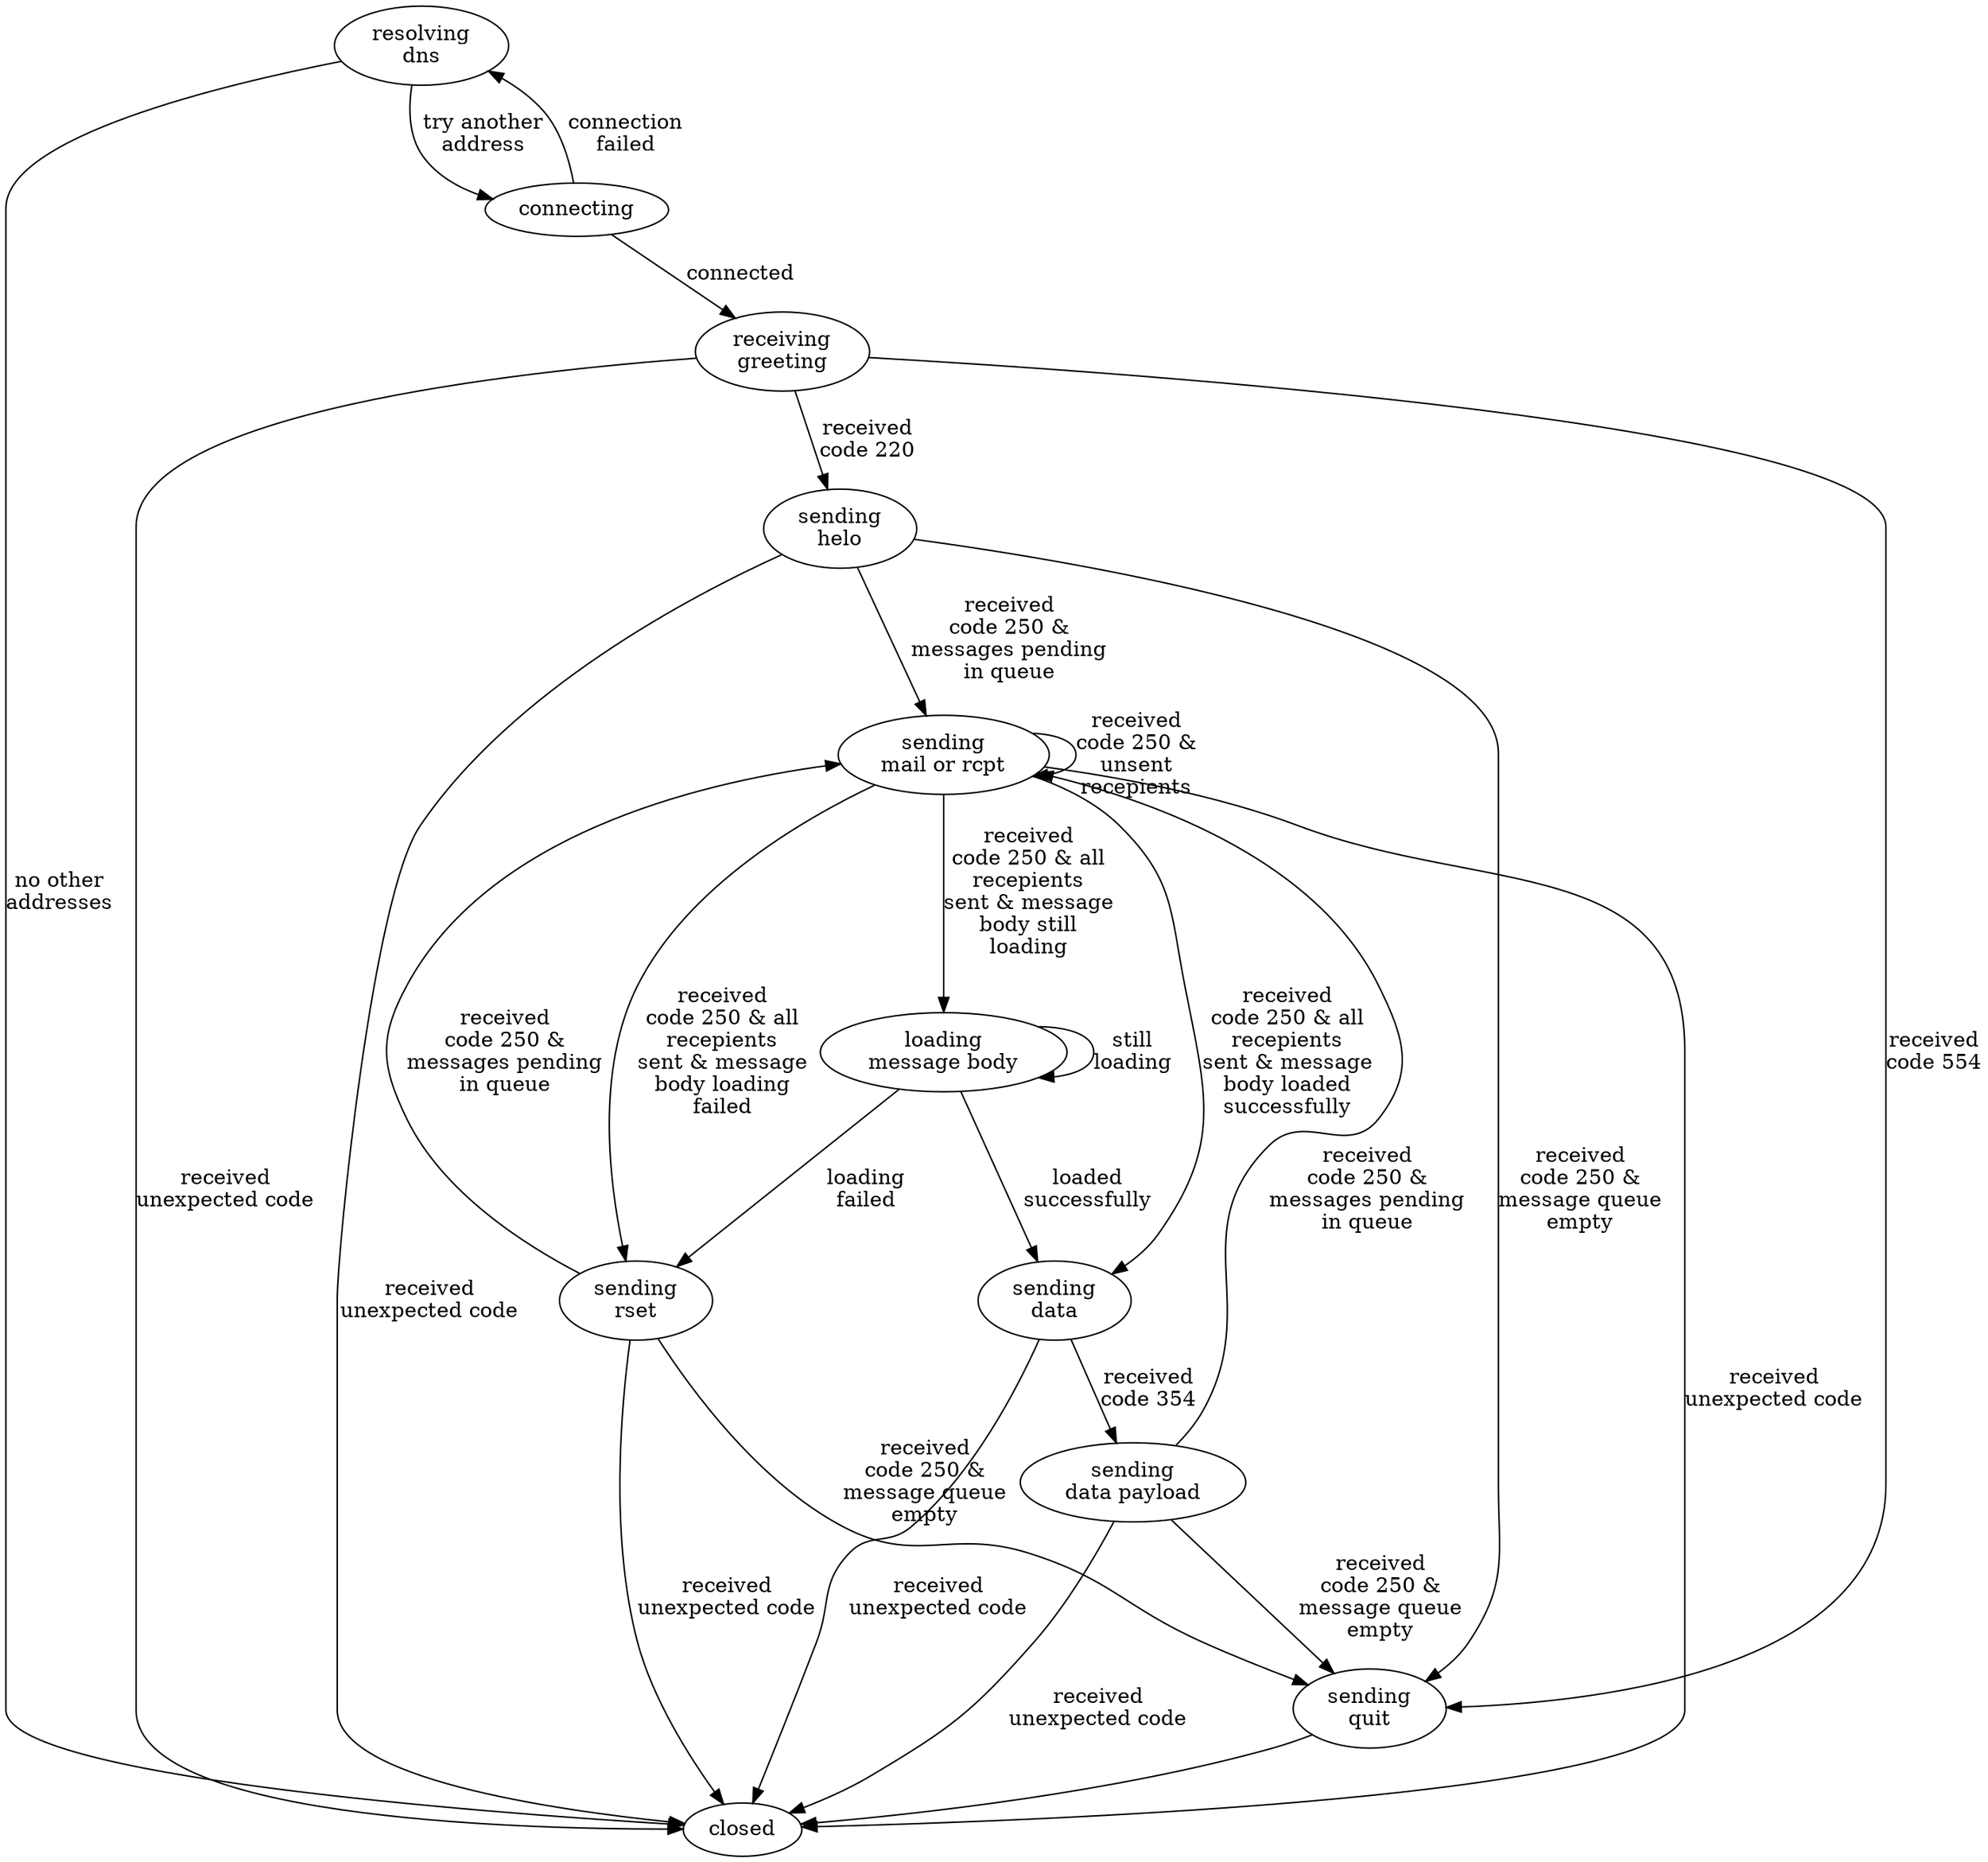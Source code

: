digraph {
    resolving_dns [label="resolving\ndns"];
    connecting;
    receiving_greeting [label="receiving\ngreeting"];
    sending_helo [label="sending\nhelo"];
    sending_mail_or_rcpt [label="sending\nmail or rcpt"];
    sending_data [label="sending\ndata"];
    loading_message_body [label="loading\nmessage body"];
    sending_data_payload [label="sending\ndata payload"];
    sending_rset [label="sending\nrset"];
    sending_quit [label="sending\nquit"];
    closed;

    resolving_dns -> connecting [label="try another\naddress"];
    resolving_dns -> closed [label="no other\naddresses"];

    connecting -> receiving_greeting [label="connected"];
    connecting -> resolving_dns [label="connection\nfailed"];

    receiving_greeting -> sending_helo [label="received\ncode 220"];
    receiving_greeting -> sending_quit [label="received\ncode 554"];
    receiving_greeting -> closed [label="received\nunexpected code"];

    sending_helo -> sending_mail_or_rcpt [
        label="received\ncode 250 &\nmessages pending\nin queue",
    ];
    sending_helo -> sending_quit [
        label="received\ncode 250 &\nmessage queue\nempty",
    ];
    sending_helo -> closed [label="received\nunexpected code"];

    sending_mail_or_rcpt -> sending_mail_or_rcpt [
        label="received\ncode 250 &\nunsent\nrecepients",
    ]
    sending_mail_or_rcpt -> loading_message_body [
        label="received\ncode 250 & all\nrecepients\nsent & message\nbody still\nloading",
    ]
    sending_mail_or_rcpt -> sending_data [
        label="received\ncode 250 & all\nrecepients\nsent & message\nbody loaded\nsuccessfully",
    ]
    sending_mail_or_rcpt -> sending_rset [
        label="received\ncode 250 & all\nrecepients\nsent & message\nbody loading\nfailed",
    ]
    sending_mail_or_rcpt -> closed [label="received\nunexpected code"];

    sending_data -> sending_data_payload [
        label="received\ncode 354",
    ]
    sending_data -> closed [label="received\nunexpected code"];

    loading_message_body -> loading_message_body [label="still\nloading"];
    loading_message_body -> sending_data [label="loaded\nsuccessfully"];
    loading_message_body -> sending_rset [label="loading\nfailed"];

    sending_data_payload -> sending_mail_or_rcpt [
        label="received\ncode 250 &\nmessages pending\nin queue",
    ];
    sending_data_payload -> sending_quit [
        label="received\ncode 250 &\nmessage queue\nempty",
    ];
    sending_data_payload -> closed [label="received\nunexpected code"];

    sending_rset -> sending_mail_or_rcpt [
        label="received\ncode 250 &\nmessages pending\nin queue",
    ];
    sending_rset -> sending_quit [
        label="received\ncode 250 &\nmessage queue\nempty",
    ];
    sending_rset -> closed [label="received\nunexpected code"];

    sending_quit -> closed;
}

